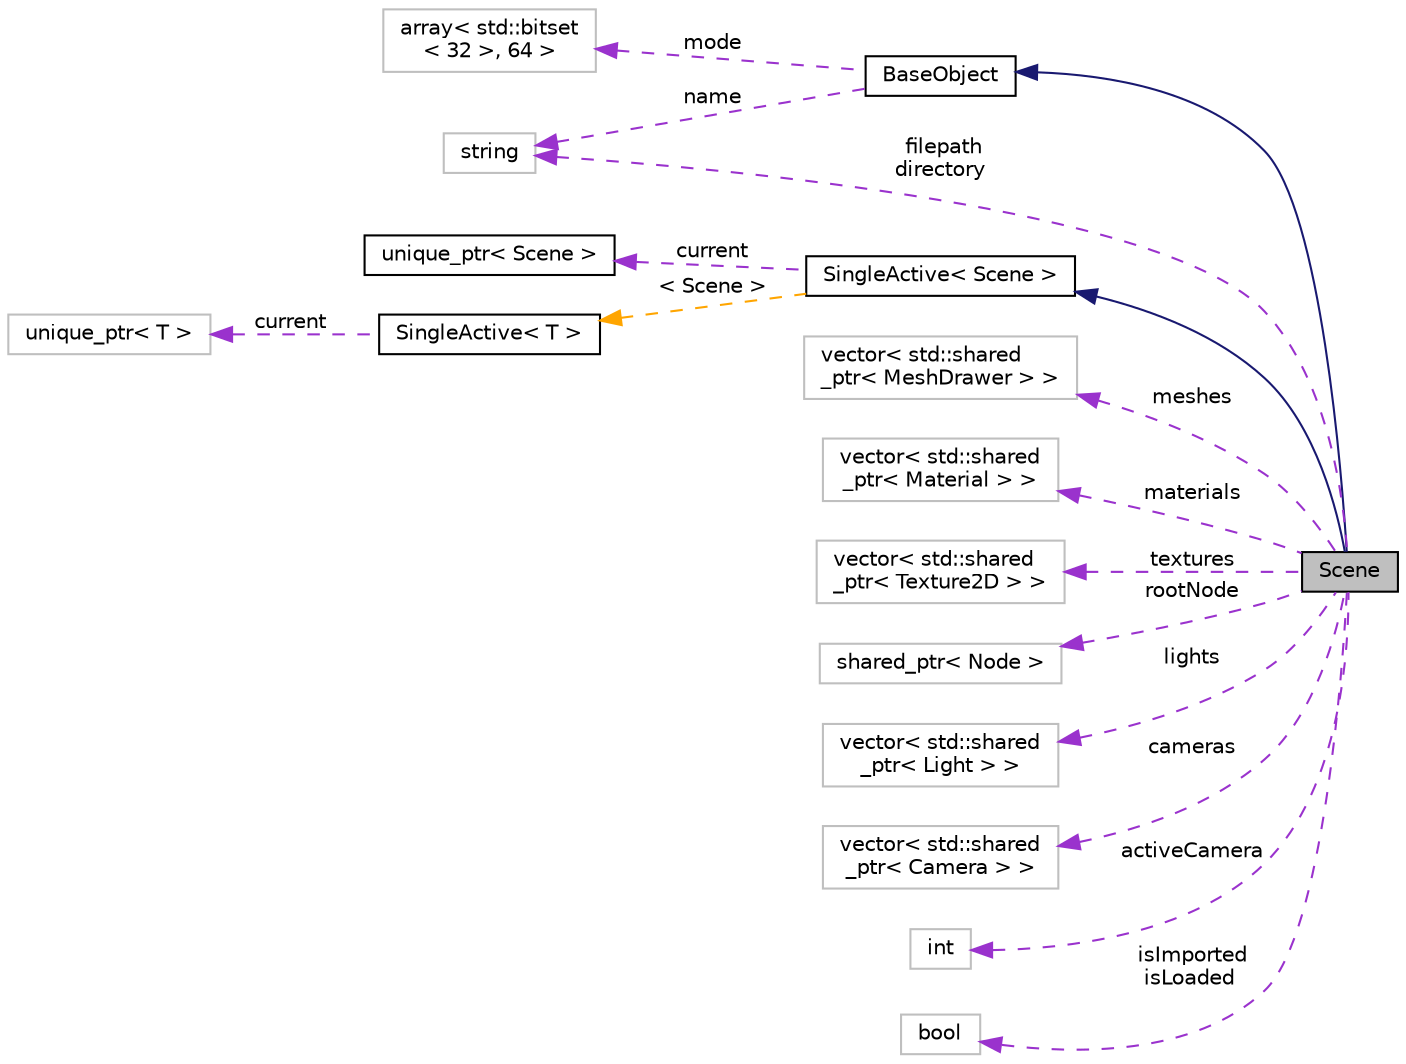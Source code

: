 digraph "Scene"
{
 // INTERACTIVE_SVG=YES
 // LATEX_PDF_SIZE
  edge [fontname="Helvetica",fontsize="10",labelfontname="Helvetica",labelfontsize="10"];
  node [fontname="Helvetica",fontsize="10",shape=record];
  rankdir="LR";
  Node1 [label="Scene",height=0.2,width=0.4,color="black", fillcolor="grey75", style="filled", fontcolor="black",tooltip="Represents a scene composed of many cameras, meshes, lights, textures and materials...."];
  Node2 -> Node1 [dir="back",color="midnightblue",fontsize="10",style="solid",fontname="Helvetica"];
  Node2 [label="BaseObject",height=0.2,width=0.4,color="black", fillcolor="white", style="filled",URL="$class_base_object.html",tooltip=" "];
  Node3 -> Node2 [dir="back",color="darkorchid3",fontsize="10",style="dashed",label=" mode" ,fontname="Helvetica"];
  Node3 [label="array\< std::bitset\l\< 32 \>, 64 \>",height=0.2,width=0.4,color="grey75", fillcolor="white", style="filled",tooltip=" "];
  Node4 -> Node2 [dir="back",color="darkorchid3",fontsize="10",style="dashed",label=" name" ,fontname="Helvetica"];
  Node4 [label="string",height=0.2,width=0.4,color="grey75", fillcolor="white", style="filled",tooltip=" "];
  Node5 -> Node1 [dir="back",color="midnightblue",fontsize="10",style="solid",fontname="Helvetica"];
  Node5 [label="SingleActive\< Scene \>",height=0.2,width=0.4,color="black", fillcolor="white", style="filled",URL="$class_single_active.html",tooltip=" "];
  Node6 -> Node5 [dir="back",color="darkorchid3",fontsize="10",style="dashed",label=" current" ,fontname="Helvetica"];
  Node6 [label="unique_ptr\< Scene \>",height=0.2,width=0.4,color="black", fillcolor="white", style="filled",URL="$classstatic_01std_1_1unique__ptr_3_01_scene_01_4.html",tooltip=" "];
  Node7 -> Node5 [dir="back",color="orange",fontsize="10",style="dashed",label=" \< Scene \>" ,fontname="Helvetica"];
  Node7 [label="SingleActive\< T \>",height=0.2,width=0.4,color="black", fillcolor="white", style="filled",URL="$class_single_active.html",tooltip="Template class for set up a single instance of certain class as active, differentiating it from the r..."];
  Node8 -> Node7 [dir="back",color="darkorchid3",fontsize="10",style="dashed",label=" current" ,fontname="Helvetica"];
  Node8 [label="unique_ptr\< T \>",height=0.2,width=0.4,color="grey75", fillcolor="white", style="filled",tooltip=" "];
  Node9 -> Node1 [dir="back",color="darkorchid3",fontsize="10",style="dashed",label=" meshes" ,fontname="Helvetica"];
  Node9 [label="vector\< std::shared\l_ptr\< MeshDrawer \> \>",height=0.2,width=0.4,color="grey75", fillcolor="white", style="filled",tooltip=" "];
  Node10 -> Node1 [dir="back",color="darkorchid3",fontsize="10",style="dashed",label=" materials" ,fontname="Helvetica"];
  Node10 [label="vector\< std::shared\l_ptr\< Material \> \>",height=0.2,width=0.4,color="grey75", fillcolor="white", style="filled",tooltip=" "];
  Node11 -> Node1 [dir="back",color="darkorchid3",fontsize="10",style="dashed",label=" textures" ,fontname="Helvetica"];
  Node11 [label="vector\< std::shared\l_ptr\< Texture2D \> \>",height=0.2,width=0.4,color="grey75", fillcolor="white", style="filled",tooltip=" "];
  Node12 -> Node1 [dir="back",color="darkorchid3",fontsize="10",style="dashed",label=" rootNode" ,fontname="Helvetica"];
  Node12 [label="shared_ptr\< Node \>",height=0.2,width=0.4,color="grey75", fillcolor="white", style="filled",tooltip=" "];
  Node13 -> Node1 [dir="back",color="darkorchid3",fontsize="10",style="dashed",label=" lights" ,fontname="Helvetica"];
  Node13 [label="vector\< std::shared\l_ptr\< Light \> \>",height=0.2,width=0.4,color="grey75", fillcolor="white", style="filled",tooltip=" "];
  Node14 -> Node1 [dir="back",color="darkorchid3",fontsize="10",style="dashed",label=" cameras" ,fontname="Helvetica"];
  Node14 [label="vector\< std::shared\l_ptr\< Camera \> \>",height=0.2,width=0.4,color="grey75", fillcolor="white", style="filled",tooltip=" "];
  Node15 -> Node1 [dir="back",color="darkorchid3",fontsize="10",style="dashed",label=" activeCamera" ,fontname="Helvetica"];
  Node15 [label="int",height=0.2,width=0.4,color="grey75", fillcolor="white", style="filled",tooltip=" "];
  Node16 -> Node1 [dir="back",color="darkorchid3",fontsize="10",style="dashed",label=" isImported\nisLoaded" ,fontname="Helvetica"];
  Node16 [label="bool",height=0.2,width=0.4,color="grey75", fillcolor="white", style="filled",tooltip=" "];
  Node4 -> Node1 [dir="back",color="darkorchid3",fontsize="10",style="dashed",label=" filepath\ndirectory" ,fontname="Helvetica"];
}
